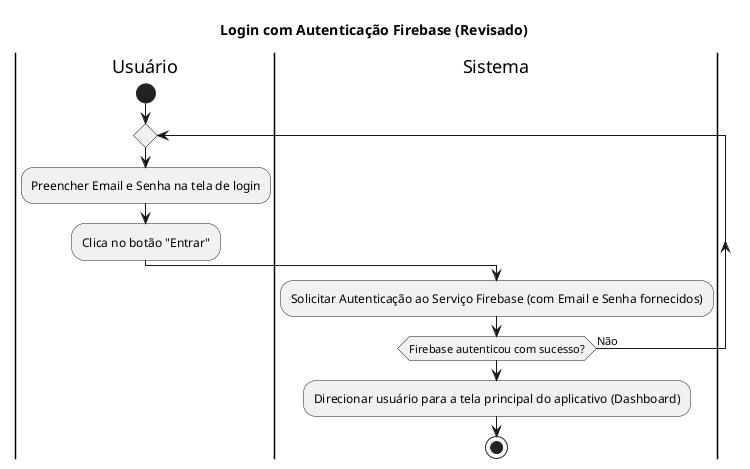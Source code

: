 @startuml

title Login com Autenticação Firebase (Revisado)

|Usuário|
start
repeat
    :Preencher Email e Senha na tela de login;
    :Clica no botão "Entrar";
|Sistema|
    :Solicitar Autenticação ao Serviço Firebase (com Email e Senha fornecidos);
repeat while (Firebase autenticou com sucesso?) is (Não)

:Direcionar usuário para a tela principal do aplicativo (Dashboard);
stop

@enduml